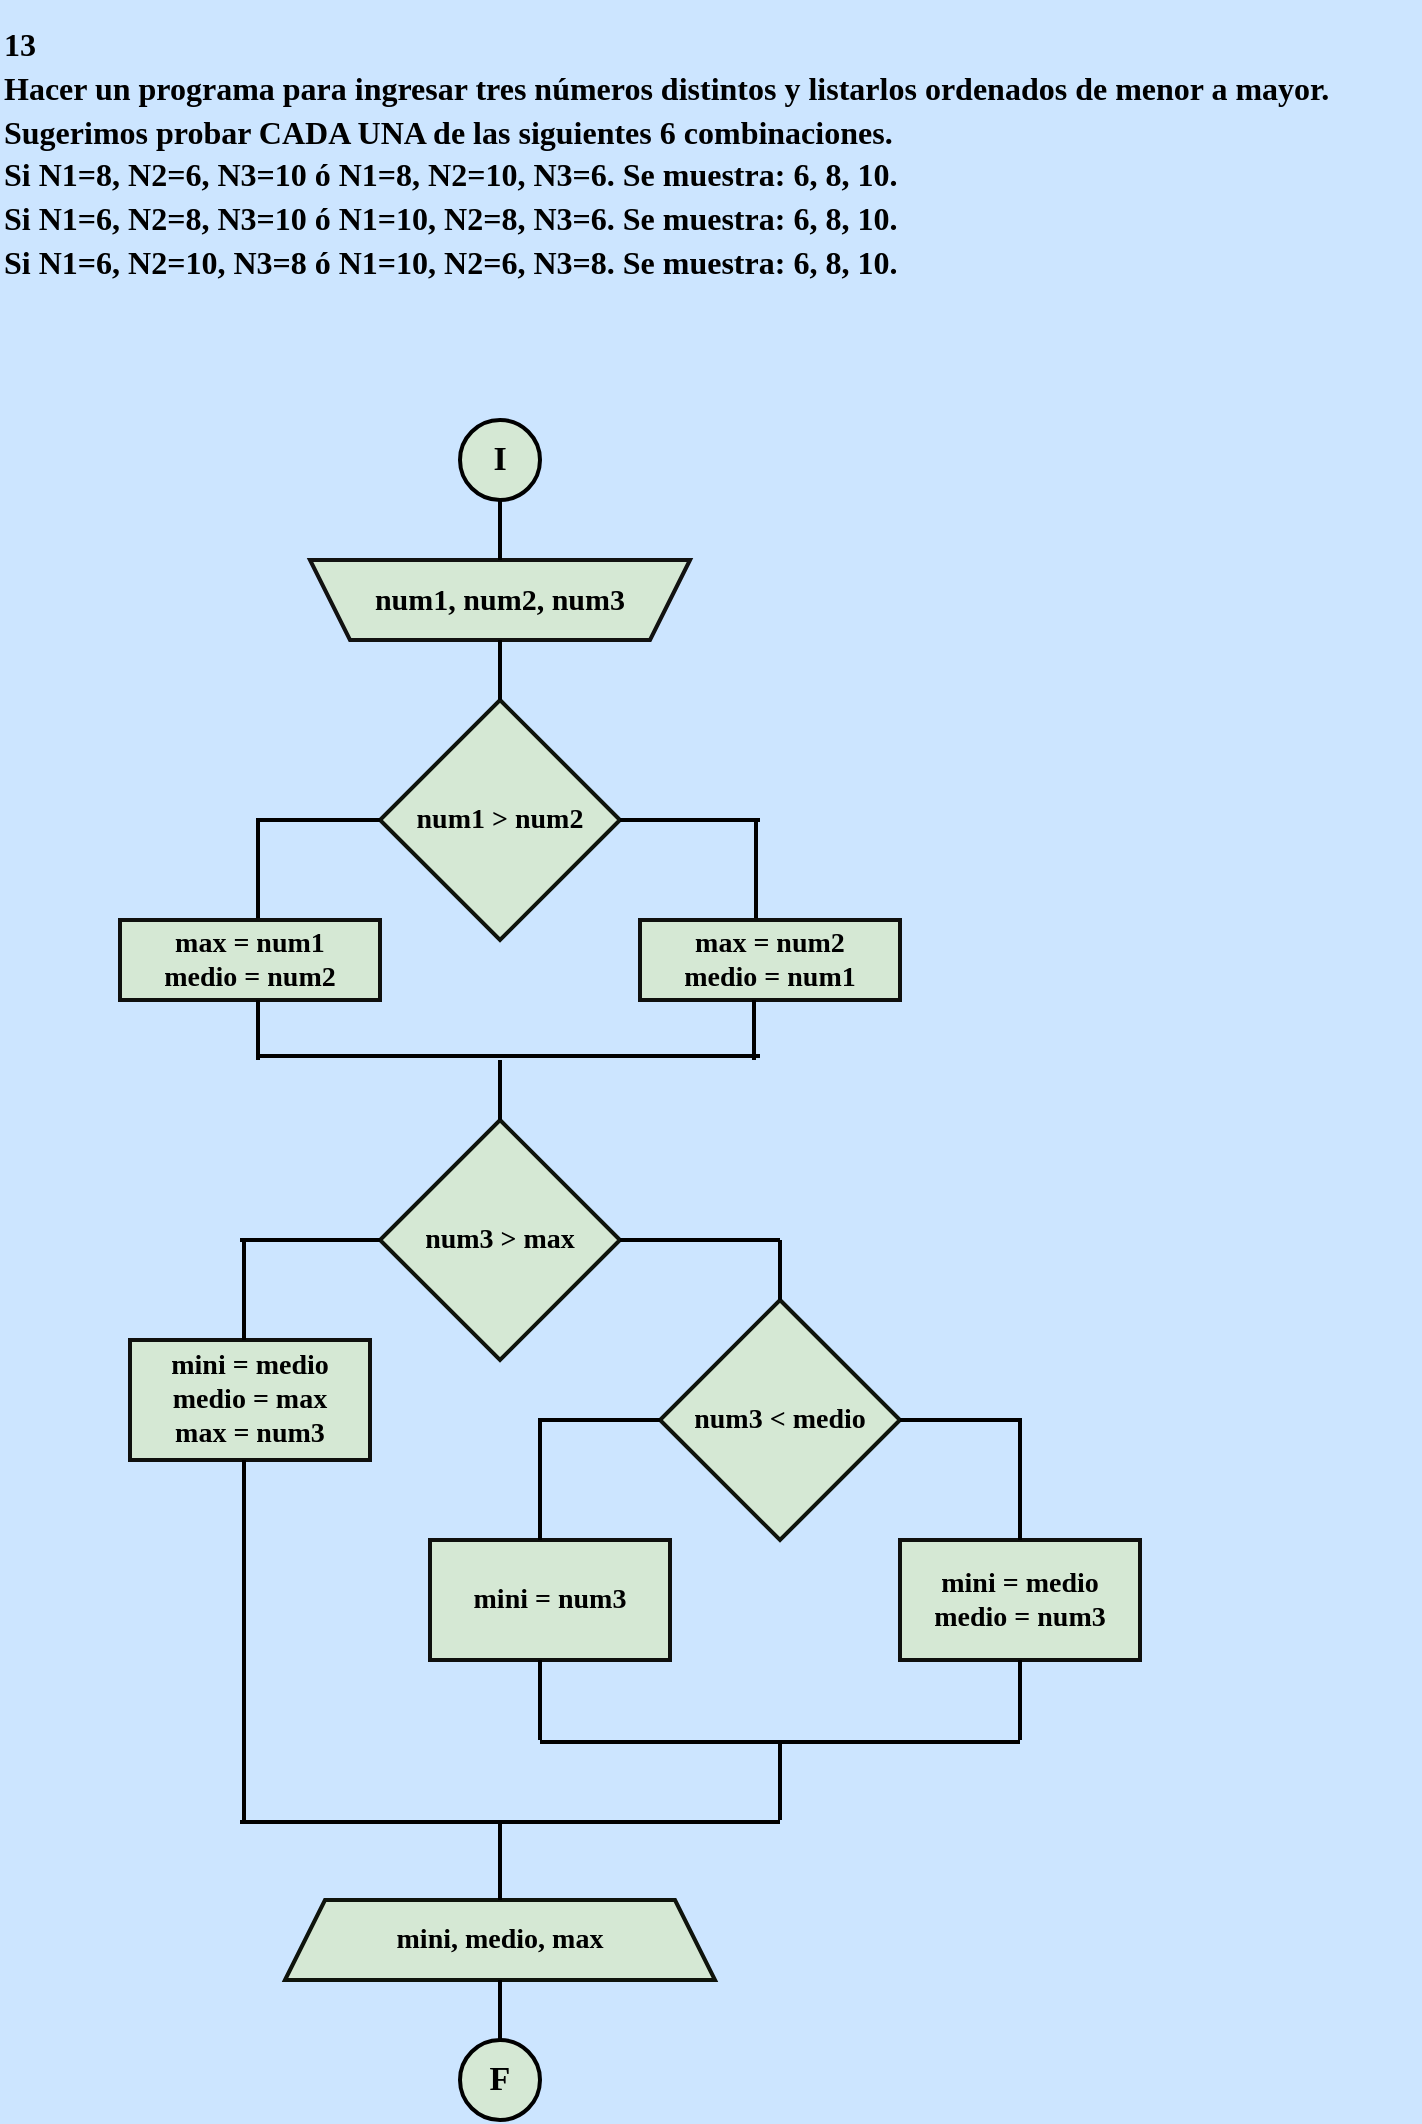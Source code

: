 <mxfile version="24.1.0" type="device">
  <diagram name="Página-1" id="k2TuSlFKl4DLdvxxo12O">
    <mxGraphModel dx="1420" dy="830" grid="1" gridSize="10" guides="1" tooltips="1" connect="1" arrows="1" fold="1" page="1" pageScale="1" pageWidth="827" pageHeight="1169" background="#CCE5FF" math="0" shadow="0">
      <root>
        <mxCell id="0" />
        <mxCell id="1" parent="0" />
        <mxCell id="k5s_pXgDDWJcjKSnaFx--1" value="&lt;p style=&quot;line-height: 74%;&quot;&gt;&lt;b style=&quot;font-size: 16px;&quot;&gt;&lt;font style=&quot;font-size: 16px;&quot; face=&quot;Comic Sans MS&quot; color=&quot;#000000&quot;&gt;13&lt;br&gt;&lt;br&gt;Hacer un programa para ingresar tres números distintos y listarlos ordenados de menor a mayor. &lt;br&gt;&lt;br&gt;Sugerimos probar CADA UNA de las siguientes 6 combinaciones.&lt;br&gt;&lt;br&gt;Si N1=8, N2=6, N3=10 ó  N1=8, N2=10, N3=6. Se muestra: 6, 8, 10.&lt;br&gt;&lt;br&gt;Si N1=6, N2=8, N3=10 ó  N1=10, N2=8, N3=6. Se muestra: 6, 8, 10.&lt;br&gt;&lt;br&gt;Si N1=6, N2=10, N3=8 ó  N1=10, N2=6, N3=8. Se muestra: 6, 8, 10.&lt;/font&gt;&lt;/b&gt;&lt;/p&gt;" style="text;whiteSpace=wrap;html=1;fontFamily=Architects Daughter;fontSource=https%3A%2F%2Ffonts.googleapis.com%2Fcss%3Ffamily%3DArchitects%2BDaughter;" vertex="1" parent="1">
          <mxGeometry x="50" width="710" height="170" as="geometry" />
        </mxCell>
        <mxCell id="k5s_pXgDDWJcjKSnaFx--86" value="" style="group" vertex="1" connectable="0" parent="1">
          <mxGeometry x="105" y="210" width="525" height="850" as="geometry" />
        </mxCell>
        <mxCell id="k5s_pXgDDWJcjKSnaFx--2" value="" style="strokeWidth=2;html=1;shape=mxgraph.flowchart.start_2;whiteSpace=wrap;rounded=0;labelBackgroundColor=none;strokeColor=#000000;align=center;verticalAlign=middle;fontFamily=Helvetica;fontSize=12;fontColor=default;fillColor=#d5e8d4;aspect=fixed;" vertex="1" parent="k5s_pXgDDWJcjKSnaFx--86">
          <mxGeometry x="175" width="40" height="40" as="geometry" />
        </mxCell>
        <mxCell id="k5s_pXgDDWJcjKSnaFx--7" value="" style="group;aspect=fixed;" vertex="1" connectable="0" parent="k5s_pXgDDWJcjKSnaFx--86">
          <mxGeometry x="100" y="70" width="190" height="40" as="geometry" />
        </mxCell>
        <mxCell id="k5s_pXgDDWJcjKSnaFx--4" value="" style="shape=trapezoid;perimeter=trapezoidPerimeter;whiteSpace=wrap;html=1;fixedSize=1;rounded=0;labelBackgroundColor=none;strokeColor=#121211;strokeWidth=2;align=center;verticalAlign=middle;fontFamily=Helvetica;fontSize=12;fontColor=default;fillColor=#d5e8d4;direction=west;container=0;aspect=fixed;" vertex="1" parent="k5s_pXgDDWJcjKSnaFx--7">
          <mxGeometry width="190" height="40" as="geometry">
            <mxRectangle x="-1020" y="-650" width="50" height="40" as="alternateBounds" />
          </mxGeometry>
        </mxCell>
        <mxCell id="k5s_pXgDDWJcjKSnaFx--6" value="&lt;b&gt;&lt;font color=&quot;#000000&quot; style=&quot;font-size: 15px;&quot; face=&quot;Comic Sans MS&quot;&gt;num1, num2, num3&lt;/font&gt;&lt;/b&gt;" style="text;strokeColor=none;align=center;fillColor=none;html=1;verticalAlign=middle;whiteSpace=wrap;rounded=0;fontFamily=Architects Daughter;fontSource=https%3A%2F%2Ffonts.googleapis.com%2Fcss%3Ffamily%3DArchitects%2BDaughter;aspect=fixed;container=0;" vertex="1" parent="k5s_pXgDDWJcjKSnaFx--7">
          <mxGeometry x="25" width="140" height="40" as="geometry" />
        </mxCell>
        <mxCell id="k5s_pXgDDWJcjKSnaFx--61" value="" style="line;strokeWidth=2;direction=south;html=1;hachureGap=4;fontFamily=Architects Daughter;fontSource=https://fonts.googleapis.com/css?family=Architects+Daughter;strokeColor=#000000;aspect=fixed;" vertex="1" parent="k5s_pXgDDWJcjKSnaFx--7">
          <mxGeometry x="90" y="-30" width="10" height="30" as="geometry" />
        </mxCell>
        <mxCell id="k5s_pXgDDWJcjKSnaFx--15" value="" style="group;aspect=fixed;" vertex="1" connectable="0" parent="k5s_pXgDDWJcjKSnaFx--86">
          <mxGeometry x="135" y="140" width="120" height="120" as="geometry" />
        </mxCell>
        <mxCell id="k5s_pXgDDWJcjKSnaFx--8" value="" style="rhombus;whiteSpace=wrap;html=1;rounded=0;labelBackgroundColor=none;strokeColor=#0F140C;strokeWidth=2;align=center;verticalAlign=middle;fontFamily=Helvetica;fontSize=12;fontColor=default;fillColor=#d5e8d4;aspect=fixed;" vertex="1" parent="k5s_pXgDDWJcjKSnaFx--15">
          <mxGeometry width="120" height="120" as="geometry" />
        </mxCell>
        <mxCell id="k5s_pXgDDWJcjKSnaFx--11" value="&lt;b&gt;&lt;font color=&quot;#000000&quot; style=&quot;font-size: 14px;&quot; face=&quot;Comic Sans MS&quot;&gt;num1 &amp;gt; num2&lt;/font&gt;&lt;/b&gt;" style="text;strokeColor=none;align=center;fillColor=none;html=1;verticalAlign=middle;whiteSpace=wrap;rounded=0;fontFamily=Architects Daughter;fontSource=https%3A%2F%2Ffonts.googleapis.com%2Fcss%3Ffamily%3DArchitects%2BDaughter;aspect=fixed;" vertex="1" parent="k5s_pXgDDWJcjKSnaFx--15">
          <mxGeometry x="10" y="45" width="100" height="30" as="geometry" />
        </mxCell>
        <mxCell id="k5s_pXgDDWJcjKSnaFx--16" value="" style="group;aspect=fixed;" vertex="1" connectable="0" parent="k5s_pXgDDWJcjKSnaFx--86">
          <mxGeometry x="135" y="350" width="120" height="120" as="geometry" />
        </mxCell>
        <mxCell id="k5s_pXgDDWJcjKSnaFx--17" value="" style="rhombus;whiteSpace=wrap;html=1;rounded=0;labelBackgroundColor=none;strokeColor=#0F140C;strokeWidth=2;align=center;verticalAlign=middle;fontFamily=Helvetica;fontSize=12;fontColor=default;fillColor=#d5e8d4;aspect=fixed;" vertex="1" parent="k5s_pXgDDWJcjKSnaFx--16">
          <mxGeometry width="120" height="120" as="geometry" />
        </mxCell>
        <mxCell id="k5s_pXgDDWJcjKSnaFx--18" value="&lt;b&gt;&lt;font color=&quot;#000000&quot; style=&quot;font-size: 14px;&quot; face=&quot;Comic Sans MS&quot;&gt;num3 &amp;gt; max&lt;/font&gt;&lt;/b&gt;" style="text;strokeColor=none;align=center;fillColor=none;html=1;verticalAlign=middle;whiteSpace=wrap;rounded=0;fontFamily=Architects Daughter;fontSource=https://fonts.googleapis.com/css?family=Architects+Daughter;aspect=fixed;" vertex="1" parent="k5s_pXgDDWJcjKSnaFx--16">
          <mxGeometry x="10" y="45" width="100" height="30" as="geometry" />
        </mxCell>
        <mxCell id="k5s_pXgDDWJcjKSnaFx--23" value="" style="group;aspect=fixed;" vertex="1" connectable="0" parent="k5s_pXgDDWJcjKSnaFx--86">
          <mxGeometry x="5" y="250" width="130" height="40" as="geometry" />
        </mxCell>
        <mxCell id="k5s_pXgDDWJcjKSnaFx--9" value="" style="rounded=0;whiteSpace=wrap;html=1;labelBackgroundColor=none;strokeColor=#0f100e;strokeWidth=2;align=center;verticalAlign=middle;fontFamily=Helvetica;fontSize=12;fontColor=default;fillColor=#d5e8d4;aspect=fixed;" vertex="1" parent="k5s_pXgDDWJcjKSnaFx--23">
          <mxGeometry width="130" height="40" as="geometry" />
        </mxCell>
        <mxCell id="k5s_pXgDDWJcjKSnaFx--22" value="&lt;b&gt;&lt;font style=&quot;font-size: 14px;&quot; color=&quot;#000000&quot; face=&quot;Comic Sans MS&quot;&gt;max = num1&lt;/font&gt;&lt;/b&gt;&lt;div&gt;&lt;b&gt;&lt;font style=&quot;font-size: 14px;&quot; color=&quot;#000000&quot; face=&quot;Comic Sans MS&quot;&gt;medio = num2&lt;/font&gt;&lt;/b&gt;&lt;/div&gt;" style="text;strokeColor=none;align=center;fillColor=none;html=1;verticalAlign=middle;whiteSpace=wrap;rounded=0;fontFamily=Architects Daughter;fontSource=https%3A%2F%2Ffonts.googleapis.com%2Fcss%3Ffamily%3DArchitects%2BDaughter;aspect=fixed;" vertex="1" parent="k5s_pXgDDWJcjKSnaFx--23">
          <mxGeometry x="15" y="5" width="100" height="30" as="geometry" />
        </mxCell>
        <mxCell id="k5s_pXgDDWJcjKSnaFx--24" value="" style="group;aspect=fixed;" vertex="1" connectable="0" parent="k5s_pXgDDWJcjKSnaFx--86">
          <mxGeometry x="265" y="250" width="130" height="40" as="geometry" />
        </mxCell>
        <mxCell id="k5s_pXgDDWJcjKSnaFx--25" value="" style="rounded=0;whiteSpace=wrap;html=1;labelBackgroundColor=none;strokeColor=#0f100e;strokeWidth=2;align=center;verticalAlign=middle;fontFamily=Helvetica;fontSize=12;fontColor=default;fillColor=#d5e8d4;aspect=fixed;" vertex="1" parent="k5s_pXgDDWJcjKSnaFx--24">
          <mxGeometry width="130" height="40" as="geometry" />
        </mxCell>
        <mxCell id="k5s_pXgDDWJcjKSnaFx--26" value="&lt;b&gt;&lt;font style=&quot;font-size: 14px;&quot; color=&quot;#000000&quot; face=&quot;Comic Sans MS&quot;&gt;max = num2&lt;/font&gt;&lt;/b&gt;&lt;div&gt;&lt;b&gt;&lt;font style=&quot;font-size: 14px;&quot; color=&quot;#000000&quot; face=&quot;Comic Sans MS&quot;&gt;medio = num1&lt;/font&gt;&lt;/b&gt;&lt;/div&gt;" style="text;strokeColor=none;align=center;fillColor=none;html=1;verticalAlign=middle;whiteSpace=wrap;rounded=0;fontFamily=Architects Daughter;fontSource=https://fonts.googleapis.com/css?family=Architects+Daughter;aspect=fixed;" vertex="1" parent="k5s_pXgDDWJcjKSnaFx--24">
          <mxGeometry x="15" y="5" width="100" height="30" as="geometry" />
        </mxCell>
        <mxCell id="k5s_pXgDDWJcjKSnaFx--35" value="" style="group;aspect=fixed;" vertex="1" connectable="0" parent="k5s_pXgDDWJcjKSnaFx--86">
          <mxGeometry y="460" width="140" height="60" as="geometry" />
        </mxCell>
        <mxCell id="k5s_pXgDDWJcjKSnaFx--33" value="" style="rounded=0;whiteSpace=wrap;html=1;labelBackgroundColor=none;strokeColor=#0f100e;strokeWidth=2;align=center;verticalAlign=middle;fontFamily=Helvetica;fontSize=12;fontColor=default;fillColor=#d5e8d4;aspect=fixed;" vertex="1" parent="k5s_pXgDDWJcjKSnaFx--35">
          <mxGeometry x="10" width="120" height="60" as="geometry" />
        </mxCell>
        <mxCell id="k5s_pXgDDWJcjKSnaFx--34" value="&lt;font face=&quot;Comic Sans MS&quot; color=&quot;#000000&quot;&gt;&lt;span style=&quot;font-size: 14px;&quot;&gt;&lt;b&gt;mini = medio&lt;/b&gt;&lt;/span&gt;&lt;/font&gt;&lt;div&gt;&lt;font face=&quot;Comic Sans MS&quot; color=&quot;#000000&quot;&gt;&lt;span style=&quot;font-size: 14px;&quot;&gt;&lt;b&gt;medio = max&lt;/b&gt;&lt;/span&gt;&lt;/font&gt;&lt;/div&gt;&lt;div&gt;&lt;font face=&quot;Comic Sans MS&quot; color=&quot;#000000&quot;&gt;&lt;span style=&quot;font-size: 14px;&quot;&gt;&lt;b&gt;max = num3&lt;/b&gt;&lt;/span&gt;&lt;/font&gt;&lt;/div&gt;" style="text;strokeColor=none;align=center;fillColor=none;html=1;verticalAlign=middle;whiteSpace=wrap;rounded=0;fontFamily=Architects Daughter;fontSource=https://fonts.googleapis.com/css?family=Architects+Daughter;aspect=fixed;" vertex="1" parent="k5s_pXgDDWJcjKSnaFx--35">
          <mxGeometry y="9" width="140" height="42" as="geometry" />
        </mxCell>
        <mxCell id="k5s_pXgDDWJcjKSnaFx--39" value="" style="group;aspect=fixed;" vertex="1" connectable="0" parent="k5s_pXgDDWJcjKSnaFx--86">
          <mxGeometry x="275" y="440" width="120" height="120" as="geometry" />
        </mxCell>
        <mxCell id="k5s_pXgDDWJcjKSnaFx--37" value="" style="rhombus;whiteSpace=wrap;html=1;rounded=0;labelBackgroundColor=none;strokeColor=#0F140C;strokeWidth=2;align=center;verticalAlign=middle;fontFamily=Helvetica;fontSize=12;fontColor=default;fillColor=#d5e8d4;aspect=fixed;" vertex="1" parent="k5s_pXgDDWJcjKSnaFx--39">
          <mxGeometry width="120" height="120" as="geometry" />
        </mxCell>
        <mxCell id="k5s_pXgDDWJcjKSnaFx--38" value="&lt;b&gt;&lt;font color=&quot;#000000&quot; style=&quot;font-size: 14px;&quot; face=&quot;Comic Sans MS&quot;&gt;num3 &amp;lt; medio&lt;/font&gt;&lt;/b&gt;" style="text;strokeColor=none;align=center;fillColor=none;html=1;verticalAlign=middle;whiteSpace=wrap;rounded=0;fontFamily=Architects Daughter;fontSource=https://fonts.googleapis.com/css?family=Architects+Daughter;aspect=fixed;" vertex="1" parent="k5s_pXgDDWJcjKSnaFx--39">
          <mxGeometry x="10" y="45" width="100" height="30" as="geometry" />
        </mxCell>
        <mxCell id="k5s_pXgDDWJcjKSnaFx--40" value="" style="group;aspect=fixed;" vertex="1" connectable="0" parent="k5s_pXgDDWJcjKSnaFx--86">
          <mxGeometry x="150" y="560" width="140" height="60" as="geometry" />
        </mxCell>
        <mxCell id="k5s_pXgDDWJcjKSnaFx--41" value="" style="rounded=0;whiteSpace=wrap;html=1;labelBackgroundColor=none;strokeColor=#0f100e;strokeWidth=2;align=center;verticalAlign=middle;fontFamily=Helvetica;fontSize=12;fontColor=default;fillColor=#d5e8d4;aspect=fixed;" vertex="1" parent="k5s_pXgDDWJcjKSnaFx--40">
          <mxGeometry x="10" width="120" height="60" as="geometry" />
        </mxCell>
        <mxCell id="k5s_pXgDDWJcjKSnaFx--42" value="&lt;font face=&quot;Comic Sans MS&quot; color=&quot;#000000&quot;&gt;&lt;span style=&quot;font-size: 14px;&quot;&gt;&lt;b&gt;mini = num3&lt;/b&gt;&lt;/span&gt;&lt;/font&gt;" style="text;strokeColor=none;align=center;fillColor=none;html=1;verticalAlign=middle;whiteSpace=wrap;rounded=0;fontFamily=Architects Daughter;fontSource=https://fonts.googleapis.com/css?family=Architects+Daughter;aspect=fixed;" vertex="1" parent="k5s_pXgDDWJcjKSnaFx--40">
          <mxGeometry y="9" width="140" height="42" as="geometry" />
        </mxCell>
        <mxCell id="k5s_pXgDDWJcjKSnaFx--43" value="" style="group;aspect=fixed;" vertex="1" connectable="0" parent="k5s_pXgDDWJcjKSnaFx--86">
          <mxGeometry x="385" y="560" width="140" height="60" as="geometry" />
        </mxCell>
        <mxCell id="k5s_pXgDDWJcjKSnaFx--44" value="" style="rounded=0;whiteSpace=wrap;html=1;labelBackgroundColor=none;strokeColor=#0f100e;strokeWidth=2;align=center;verticalAlign=middle;fontFamily=Helvetica;fontSize=12;fontColor=default;fillColor=#d5e8d4;aspect=fixed;" vertex="1" parent="k5s_pXgDDWJcjKSnaFx--43">
          <mxGeometry x="10" width="120" height="60" as="geometry" />
        </mxCell>
        <mxCell id="k5s_pXgDDWJcjKSnaFx--45" value="&lt;font face=&quot;Comic Sans MS&quot; color=&quot;#000000&quot;&gt;&lt;span style=&quot;font-size: 14px;&quot;&gt;&lt;b&gt;mini = medio&lt;/b&gt;&lt;/span&gt;&lt;/font&gt;&lt;div&gt;&lt;font face=&quot;Comic Sans MS&quot; color=&quot;#000000&quot;&gt;&lt;span style=&quot;font-size: 14px;&quot;&gt;&lt;b&gt;medio = num3&lt;/b&gt;&lt;/span&gt;&lt;/font&gt;&lt;/div&gt;" style="text;strokeColor=none;align=center;fillColor=none;html=1;verticalAlign=middle;whiteSpace=wrap;rounded=0;fontFamily=Architects Daughter;fontSource=https://fonts.googleapis.com/css?family=Architects+Daughter;aspect=fixed;" vertex="1" parent="k5s_pXgDDWJcjKSnaFx--43">
          <mxGeometry y="9" width="140" height="42" as="geometry" />
        </mxCell>
        <mxCell id="k5s_pXgDDWJcjKSnaFx--48" value="I" style="text;strokeColor=none;align=center;fillColor=none;html=1;verticalAlign=middle;whiteSpace=wrap;rounded=0;fontFamily=Comic Sans MS;fontStyle=1;fontColor=#000000;fontSize=17;aspect=fixed;" vertex="1" parent="k5s_pXgDDWJcjKSnaFx--86">
          <mxGeometry x="180" y="5" width="30" height="30" as="geometry" />
        </mxCell>
        <mxCell id="k5s_pXgDDWJcjKSnaFx--58" value="" style="line;strokeWidth=2;direction=south;html=1;hachureGap=4;fontFamily=Architects Daughter;fontSource=https://fonts.googleapis.com/css?family=Architects+Daughter;strokeColor=#000000;aspect=fixed;" vertex="1" parent="k5s_pXgDDWJcjKSnaFx--86">
          <mxGeometry x="190" y="110" width="10" height="30" as="geometry" />
        </mxCell>
        <mxCell id="k5s_pXgDDWJcjKSnaFx--59" value="" style="line;strokeWidth=2;direction=south;html=1;hachureGap=4;fontFamily=Architects Daughter;fontSource=https://fonts.googleapis.com/css?family=Architects+Daughter;strokeColor=#000000;aspect=fixed;" vertex="1" parent="k5s_pXgDDWJcjKSnaFx--86">
          <mxGeometry x="69" y="290" width="10" height="30" as="geometry" />
        </mxCell>
        <mxCell id="k5s_pXgDDWJcjKSnaFx--60" value="" style="line;strokeWidth=2;direction=south;html=1;hachureGap=4;fontFamily=Architects Daughter;fontSource=https://fonts.googleapis.com/css?family=Architects+Daughter;strokeColor=#000000;aspect=fixed;" vertex="1" parent="k5s_pXgDDWJcjKSnaFx--86">
          <mxGeometry x="69" y="199" width="10" height="50" as="geometry" />
        </mxCell>
        <mxCell id="k5s_pXgDDWJcjKSnaFx--62" value="" style="line;strokeWidth=2;direction=south;html=1;hachureGap=4;fontFamily=Architects Daughter;fontSource=https://fonts.googleapis.com/css?family=Architects+Daughter;strokeColor=#000000;aspect=fixed;" vertex="1" parent="k5s_pXgDDWJcjKSnaFx--86">
          <mxGeometry x="317" y="290" width="10" height="30" as="geometry" />
        </mxCell>
        <mxCell id="k5s_pXgDDWJcjKSnaFx--63" value="" style="line;strokeWidth=2;direction=south;html=1;hachureGap=4;fontFamily=Architects Daughter;fontSource=https://fonts.googleapis.com/css?family=Architects+Daughter;strokeColor=#000000;aspect=fixed;" vertex="1" parent="k5s_pXgDDWJcjKSnaFx--86">
          <mxGeometry x="190" y="320" width="10" height="30" as="geometry" />
        </mxCell>
        <mxCell id="k5s_pXgDDWJcjKSnaFx--64" value="" style="line;strokeWidth=2;direction=south;html=1;hachureGap=4;fontFamily=Architects Daughter;fontSource=https://fonts.googleapis.com/css?family=Architects+Daughter;strokeColor=#000000;aspect=fixed;" vertex="1" parent="k5s_pXgDDWJcjKSnaFx--86">
          <mxGeometry x="318" y="199" width="10" height="50" as="geometry" />
        </mxCell>
        <mxCell id="k5s_pXgDDWJcjKSnaFx--65" value="" style="line;strokeWidth=2;direction=south;html=1;hachureGap=4;fontFamily=Architects Daughter;fontSource=https://fonts.googleapis.com/css?family=Architects+Daughter;strokeColor=#000000;aspect=fixed;" vertex="1" parent="k5s_pXgDDWJcjKSnaFx--86">
          <mxGeometry x="450" y="499" width="10" height="61" as="geometry" />
        </mxCell>
        <mxCell id="k5s_pXgDDWJcjKSnaFx--66" value="" style="line;strokeWidth=2;html=1;perimeter=backbonePerimeter;points=[];outlineConnect=0;hachureGap=4;fontFamily=Architects Daughter;fontSource=https://fonts.googleapis.com/css?family=Architects+Daughter;strokeColor=#000000;aspect=fixed;" vertex="1" parent="k5s_pXgDDWJcjKSnaFx--86">
          <mxGeometry x="215" y="656" width="240" height="10" as="geometry" />
        </mxCell>
        <mxCell id="k5s_pXgDDWJcjKSnaFx--67" value="" style="line;strokeWidth=2;html=1;perimeter=backbonePerimeter;points=[];outlineConnect=0;hachureGap=4;fontFamily=Architects Daughter;fontSource=https://fonts.googleapis.com/css?family=Architects+Daughter;strokeColor=#000000;aspect=fixed;" vertex="1" parent="k5s_pXgDDWJcjKSnaFx--86">
          <mxGeometry x="65" y="405" width="70" height="10" as="geometry" />
        </mxCell>
        <mxCell id="k5s_pXgDDWJcjKSnaFx--68" value="" style="line;strokeWidth=2;html=1;perimeter=backbonePerimeter;points=[];outlineConnect=0;hachureGap=4;fontFamily=Architects Daughter;fontSource=https://fonts.googleapis.com/css?family=Architects+Daughter;strokeColor=#000000;aspect=fixed;" vertex="1" parent="k5s_pXgDDWJcjKSnaFx--86">
          <mxGeometry x="255" y="405" width="80" height="10" as="geometry" />
        </mxCell>
        <mxCell id="k5s_pXgDDWJcjKSnaFx--69" value="" style="line;strokeWidth=2;html=1;perimeter=backbonePerimeter;points=[];outlineConnect=0;hachureGap=4;fontFamily=Architects Daughter;fontSource=https://fonts.googleapis.com/css?family=Architects+Daughter;strokeColor=#000000;aspect=fixed;" vertex="1" parent="k5s_pXgDDWJcjKSnaFx--86">
          <mxGeometry x="75" y="195" width="60" height="10" as="geometry" />
        </mxCell>
        <mxCell id="k5s_pXgDDWJcjKSnaFx--70" value="" style="line;strokeWidth=2;html=1;perimeter=backbonePerimeter;points=[];outlineConnect=0;hachureGap=4;fontFamily=Architects Daughter;fontSource=https://fonts.googleapis.com/css?family=Architects+Daughter;strokeColor=#000000;aspect=fixed;" vertex="1" parent="k5s_pXgDDWJcjKSnaFx--86">
          <mxGeometry x="255" y="195" width="70" height="10" as="geometry" />
        </mxCell>
        <mxCell id="k5s_pXgDDWJcjKSnaFx--71" value="" style="line;strokeWidth=2;html=1;perimeter=backbonePerimeter;points=[];outlineConnect=0;hachureGap=4;fontFamily=Architects Daughter;fontSource=https://fonts.googleapis.com/css?family=Architects+Daughter;strokeColor=#000000;aspect=fixed;" vertex="1" parent="k5s_pXgDDWJcjKSnaFx--86">
          <mxGeometry x="74" y="313" width="251" height="10" as="geometry" />
        </mxCell>
        <mxCell id="k5s_pXgDDWJcjKSnaFx--72" value="" style="line;strokeWidth=2;html=1;perimeter=backbonePerimeter;points=[];outlineConnect=0;hachureGap=4;fontFamily=Architects Daughter;fontSource=https://fonts.googleapis.com/css?family=Architects+Daughter;strokeColor=#000000;aspect=fixed;" vertex="1" parent="k5s_pXgDDWJcjKSnaFx--86">
          <mxGeometry x="65" y="696" width="270" height="10" as="geometry" />
        </mxCell>
        <mxCell id="k5s_pXgDDWJcjKSnaFx--73" value="" style="line;strokeWidth=2;html=1;perimeter=backbonePerimeter;points=[];outlineConnect=0;hachureGap=4;fontFamily=Architects Daughter;fontSource=https://fonts.googleapis.com/css?family=Architects+Daughter;strokeColor=#000000;aspect=fixed;" vertex="1" parent="k5s_pXgDDWJcjKSnaFx--86">
          <mxGeometry x="215" y="495" width="60" height="10" as="geometry" />
        </mxCell>
        <mxCell id="k5s_pXgDDWJcjKSnaFx--74" value="" style="line;strokeWidth=2;html=1;perimeter=backbonePerimeter;points=[];outlineConnect=0;hachureGap=4;fontFamily=Architects Daughter;fontSource=https://fonts.googleapis.com/css?family=Architects+Daughter;strokeColor=#000000;aspect=fixed;" vertex="1" parent="k5s_pXgDDWJcjKSnaFx--86">
          <mxGeometry x="395" y="495" width="60" height="10" as="geometry" />
        </mxCell>
        <mxCell id="k5s_pXgDDWJcjKSnaFx--75" value="" style="line;strokeWidth=2;direction=south;html=1;hachureGap=4;fontFamily=Architects Daughter;fontSource=https://fonts.googleapis.com/css?family=Architects+Daughter;strokeColor=#000000;aspect=fixed;" vertex="1" parent="k5s_pXgDDWJcjKSnaFx--86">
          <mxGeometry x="330" y="660" width="10" height="40" as="geometry" />
        </mxCell>
        <mxCell id="k5s_pXgDDWJcjKSnaFx--76" value="" style="line;strokeWidth=2;direction=south;html=1;hachureGap=4;fontFamily=Architects Daughter;fontSource=https://fonts.googleapis.com/css?family=Architects+Daughter;strokeColor=#000000;aspect=fixed;" vertex="1" parent="k5s_pXgDDWJcjKSnaFx--86">
          <mxGeometry x="62" y="520" width="10" height="180" as="geometry" />
        </mxCell>
        <mxCell id="k5s_pXgDDWJcjKSnaFx--77" value="" style="line;strokeWidth=2;direction=south;html=1;hachureGap=4;fontFamily=Architects Daughter;fontSource=https://fonts.googleapis.com/css?family=Architects+Daughter;strokeColor=#000000;aspect=fixed;" vertex="1" parent="k5s_pXgDDWJcjKSnaFx--86">
          <mxGeometry x="210" y="499" width="10" height="61" as="geometry" />
        </mxCell>
        <mxCell id="k5s_pXgDDWJcjKSnaFx--78" value="" style="line;strokeWidth=2;direction=south;html=1;hachureGap=4;fontFamily=Architects Daughter;fontSource=https://fonts.googleapis.com/css?family=Architects+Daughter;strokeColor=#000000;aspect=fixed;" vertex="1" parent="k5s_pXgDDWJcjKSnaFx--86">
          <mxGeometry x="62" y="410" width="10" height="50" as="geometry" />
        </mxCell>
        <mxCell id="k5s_pXgDDWJcjKSnaFx--79" value="" style="line;strokeWidth=2;direction=south;html=1;hachureGap=4;fontFamily=Architects Daughter;fontSource=https://fonts.googleapis.com/css?family=Architects+Daughter;strokeColor=#000000;aspect=fixed;" vertex="1" parent="k5s_pXgDDWJcjKSnaFx--86">
          <mxGeometry x="330" y="410" width="10" height="30" as="geometry" />
        </mxCell>
        <mxCell id="k5s_pXgDDWJcjKSnaFx--80" value="" style="line;strokeWidth=2;direction=south;html=1;hachureGap=4;fontFamily=Architects Daughter;fontSource=https://fonts.googleapis.com/css?family=Architects+Daughter;strokeColor=#000000;aspect=fixed;" vertex="1" parent="k5s_pXgDDWJcjKSnaFx--86">
          <mxGeometry x="450" y="620" width="10" height="40" as="geometry" />
        </mxCell>
        <mxCell id="k5s_pXgDDWJcjKSnaFx--81" value="" style="line;strokeWidth=2;direction=south;html=1;hachureGap=4;fontFamily=Architects Daughter;fontSource=https://fonts.googleapis.com/css?family=Architects+Daughter;strokeColor=#000000;aspect=fixed;" vertex="1" parent="k5s_pXgDDWJcjKSnaFx--86">
          <mxGeometry x="210" y="620" width="10" height="40" as="geometry" />
        </mxCell>
        <mxCell id="k5s_pXgDDWJcjKSnaFx--82" value="" style="group;aspect=fixed;" vertex="1" connectable="0" parent="k5s_pXgDDWJcjKSnaFx--86">
          <mxGeometry x="175" y="810" width="40" height="40" as="geometry" />
        </mxCell>
        <mxCell id="k5s_pXgDDWJcjKSnaFx--3" value="" style="strokeWidth=2;html=1;shape=mxgraph.flowchart.start_2;whiteSpace=wrap;rounded=0;labelBackgroundColor=none;strokeColor=#000000;align=center;verticalAlign=middle;fontFamily=Helvetica;fontSize=12;fontColor=default;fillColor=#d5e8d4;aspect=fixed;" vertex="1" parent="k5s_pXgDDWJcjKSnaFx--82">
          <mxGeometry width="40" height="40" as="geometry" />
        </mxCell>
        <mxCell id="k5s_pXgDDWJcjKSnaFx--57" value="&lt;b&gt;&lt;font color=&quot;#000000&quot; style=&quot;font-size: 17px;&quot; face=&quot;Comic Sans MS&quot;&gt;F&lt;/font&gt;&lt;/b&gt;" style="text;strokeColor=none;align=center;fillColor=none;html=1;verticalAlign=middle;whiteSpace=wrap;rounded=0;fontFamily=Architects Daughter;fontSource=https%3A%2F%2Ffonts.googleapis.com%2Fcss%3Ffamily%3DArchitects%2BDaughter;aspect=fixed;" vertex="1" parent="k5s_pXgDDWJcjKSnaFx--82">
          <mxGeometry y="2.5" width="40" height="35" as="geometry" />
        </mxCell>
        <mxCell id="k5s_pXgDDWJcjKSnaFx--83" value="" style="group;aspect=fixed;" vertex="1" connectable="0" parent="k5s_pXgDDWJcjKSnaFx--86">
          <mxGeometry x="87.5" y="740" width="215" height="40" as="geometry" />
        </mxCell>
        <mxCell id="k5s_pXgDDWJcjKSnaFx--5" value="" style="shape=trapezoid;perimeter=trapezoidPerimeter;whiteSpace=wrap;html=1;fixedSize=1;rounded=0;labelBackgroundColor=none;strokeColor=#0F140C;strokeWidth=2;align=center;verticalAlign=middle;fontFamily=Helvetica;fontSize=12;fontColor=default;fillColor=#d5e8d4;aspect=fixed;" vertex="1" parent="k5s_pXgDDWJcjKSnaFx--83">
          <mxGeometry width="215" height="40" as="geometry" />
        </mxCell>
        <mxCell id="k5s_pXgDDWJcjKSnaFx--46" value="&lt;b&gt;&lt;font color=&quot;#000000&quot; style=&quot;font-size: 14px;&quot; face=&quot;Comic Sans MS&quot;&gt;mini, medio, max&lt;/font&gt;&lt;/b&gt;" style="text;strokeColor=none;align=center;fillColor=none;html=1;verticalAlign=middle;whiteSpace=wrap;rounded=0;fontFamily=Architects Daughter;fontSource=https%3A%2F%2Ffonts.googleapis.com%2Fcss%3Ffamily%3DArchitects%2BDaughter;aspect=fixed;" vertex="1" parent="k5s_pXgDDWJcjKSnaFx--83">
          <mxGeometry x="12.5" width="190" height="40" as="geometry" />
        </mxCell>
        <mxCell id="k5s_pXgDDWJcjKSnaFx--84" value="" style="line;strokeWidth=2;direction=south;html=1;hachureGap=4;fontFamily=Architects Daughter;fontSource=https://fonts.googleapis.com/css?family=Architects+Daughter;strokeColor=#000000;aspect=fixed;" vertex="1" parent="k5s_pXgDDWJcjKSnaFx--86">
          <mxGeometry x="190" y="780" width="10" height="30" as="geometry" />
        </mxCell>
        <mxCell id="k5s_pXgDDWJcjKSnaFx--85" value="" style="line;strokeWidth=2;direction=south;html=1;hachureGap=4;fontFamily=Architects Daughter;fontSource=https://fonts.googleapis.com/css?family=Architects+Daughter;strokeColor=#000000;aspect=fixed;" vertex="1" parent="k5s_pXgDDWJcjKSnaFx--86">
          <mxGeometry x="190" y="700" width="10" height="40" as="geometry" />
        </mxCell>
      </root>
    </mxGraphModel>
  </diagram>
</mxfile>
